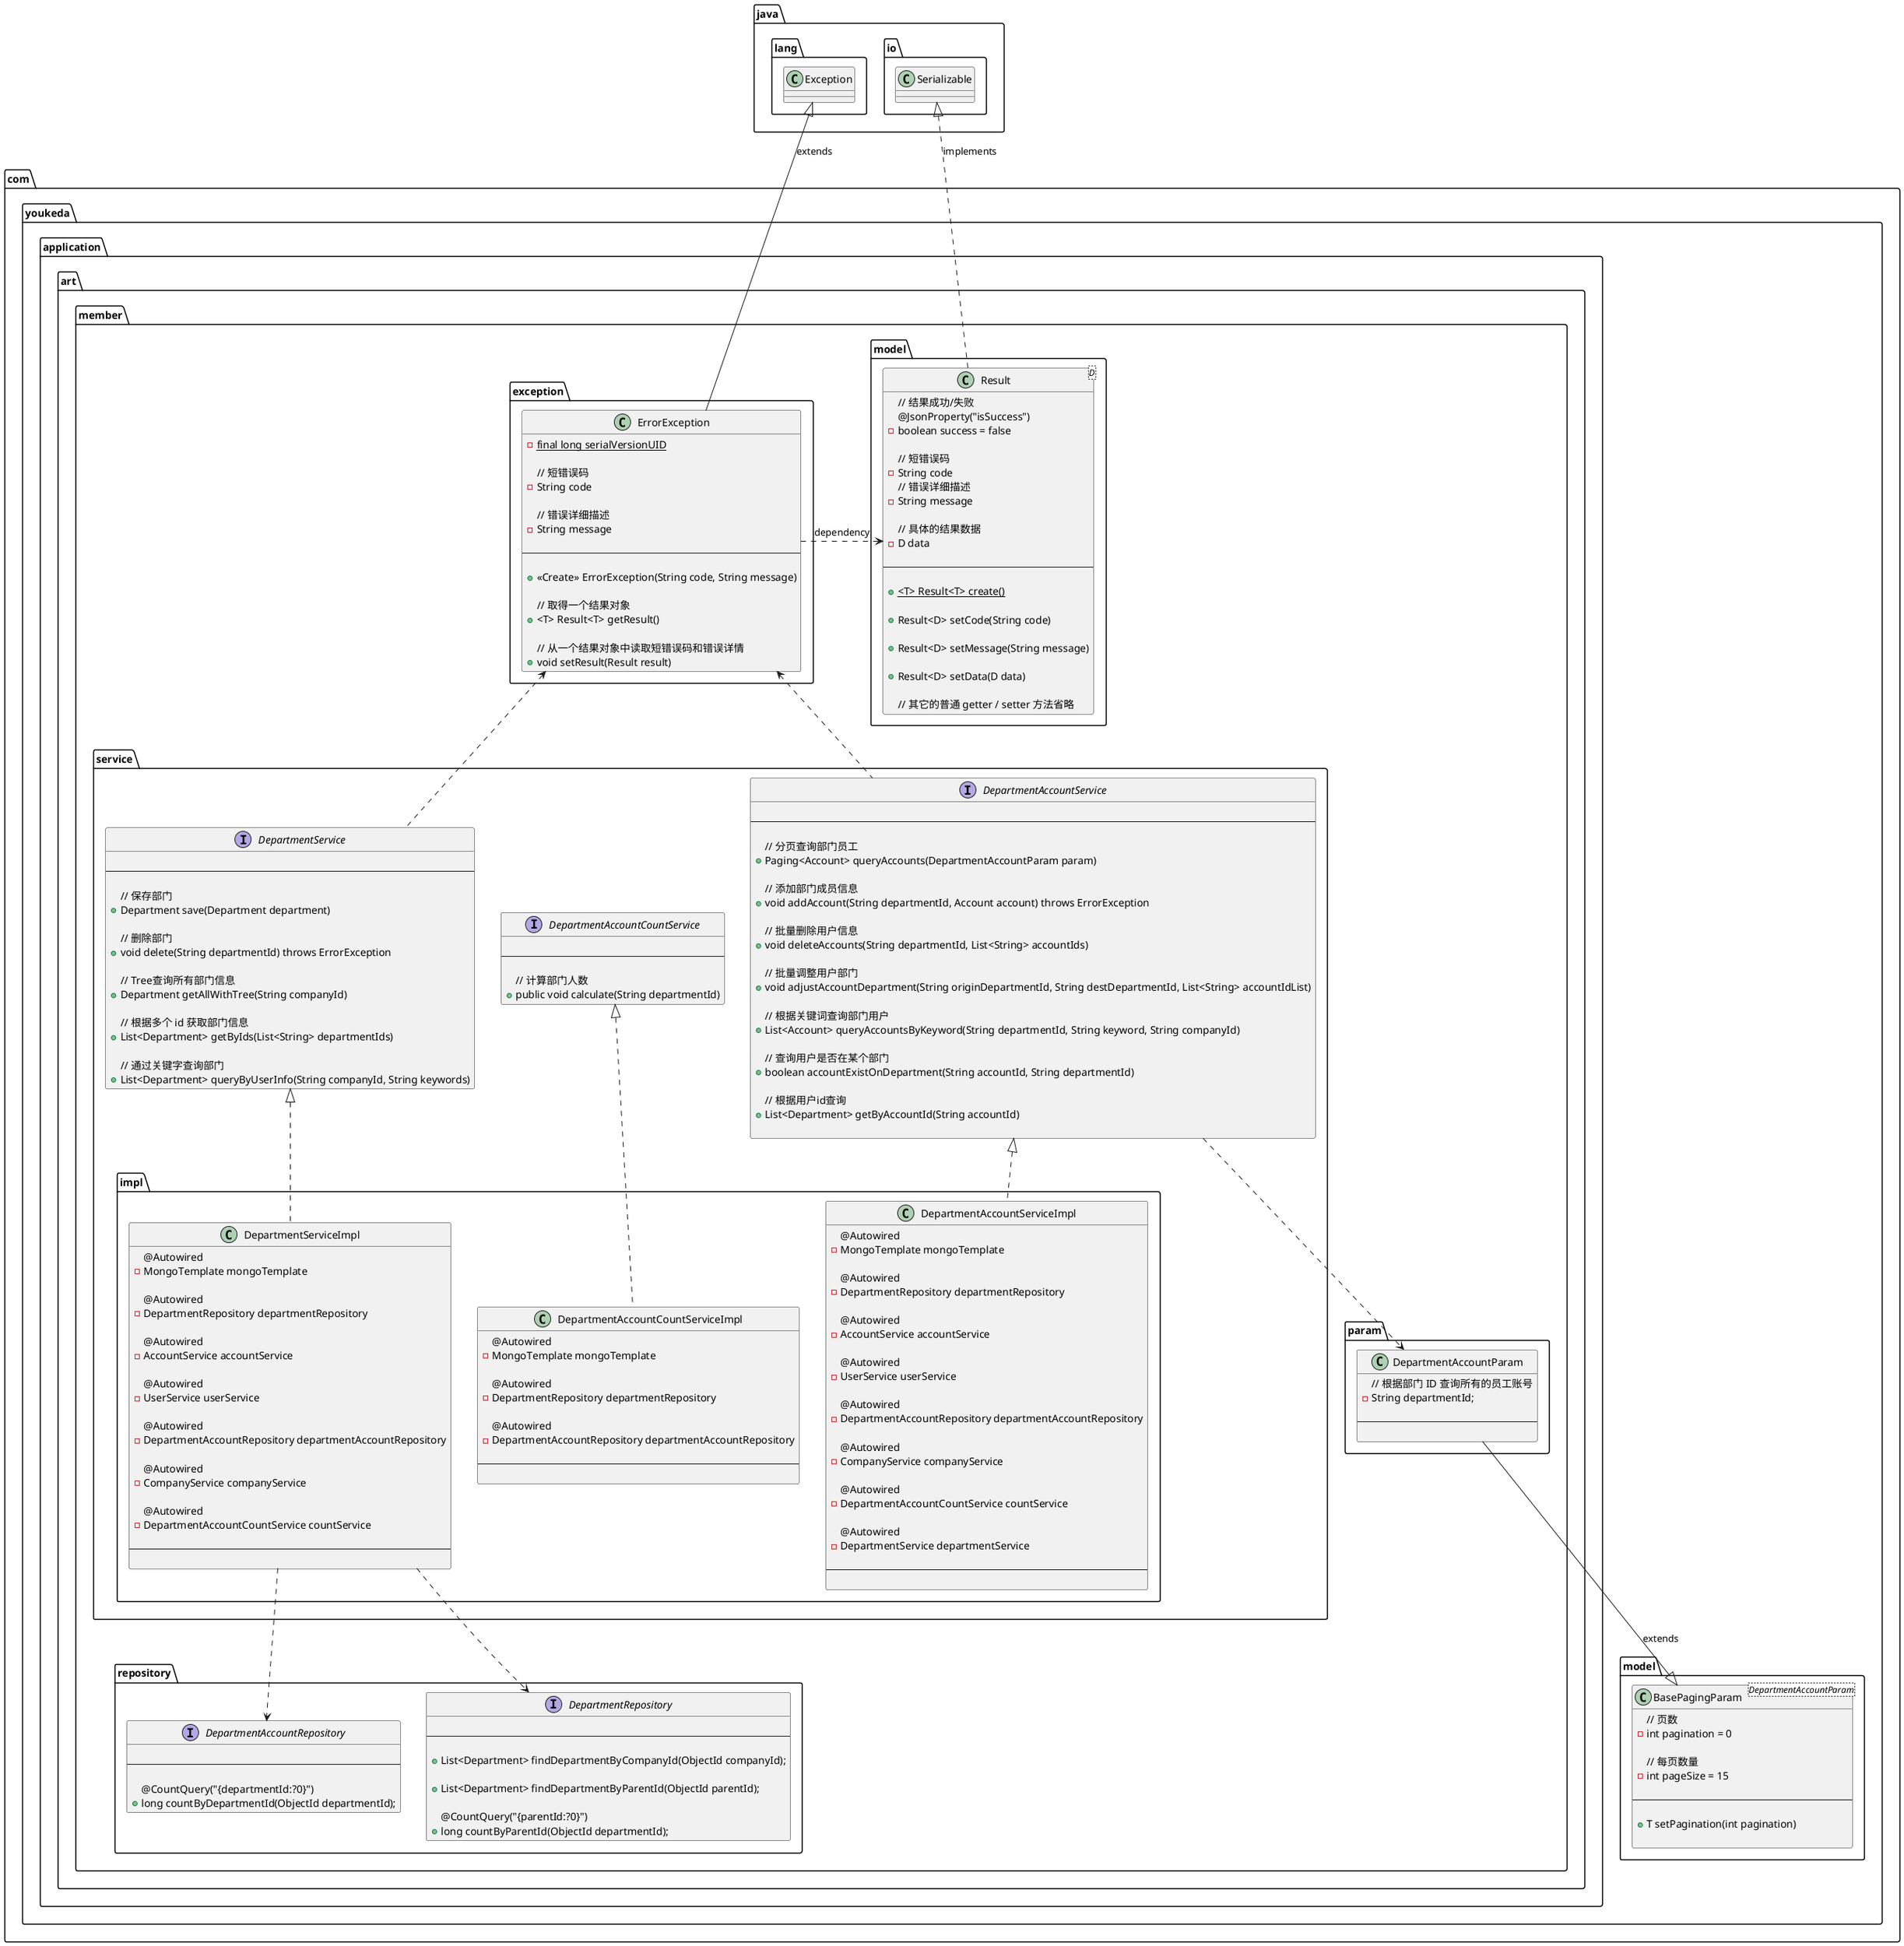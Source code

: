@startuml
interface com.youkeda.application.art.member.service.DepartmentService {

----

// 保存部门
+ Department save(Department department)

// 删除部门
+ void delete(String departmentId) throws ErrorException

// Tree查询所有部门信息
+ Department getAllWithTree(String companyId)

// 根据多个 id 获取部门信息
+ List<Department> getByIds(List<String> departmentIds)

// 通过关键字查询部门
+ List<Department> queryByUserInfo(String companyId, String keywords)
}

interface com.youkeda.application.art.member.service.DepartmentAccountService {

----

// 分页查询部门员工
+ Paging<Account> queryAccounts(DepartmentAccountParam param)

// 添加部门成员信息
+ void addAccount(String departmentId, Account account) throws ErrorException

// 批量删除用户信息
+ void deleteAccounts(String departmentId, List<String> accountIds)

// 批量调整用户部门
+ void adjustAccountDepartment(String originDepartmentId, String destDepartmentId, List<String> accountIdList)

// 根据关键词查询部门用户
+ List<Account> queryAccountsByKeyword(String departmentId, String keyword, String companyId)

// 查询用户是否在某个部门
+ boolean accountExistOnDepartment(String accountId, String departmentId)

// 根据用户id查询
+ List<Department> getByAccountId(String accountId)

}

interface com.youkeda.application.art.member.service.DepartmentAccountCountService {

----

// 计算部门人数
+ public void calculate(String departmentId)
}

class com.youkeda.application.art.member.exception.ErrorException {
- {static} final long serialVersionUID

// 短错误码
- String code

// 错误详细描述
- String message

----

+ <<Create>> ErrorException(String code, String message)

// 取得一个结果对象
+ <T> Result<T> getResult()

// 从一个结果对象中读取短错误码和错误详情
+ void setResult(Result result)
}

class com.youkeda.application.art.member.model.Result<D> {
// 结果成功/失败
@JsonProperty("isSuccess")
- boolean success = false

// 短错误码
- String code
// 错误详细描述
- String message

// 具体的结果数据
- D data

----

+ {static} <T> Result<T> create()

+ Result<D> setCode(String code)

+ Result<D> setMessage(String message)

+ Result<D> setData(D data)

// 其它的普通 getter / setter 方法省略
}

class com.youkeda.application.art.member.service.impl.DepartmentServiceImpl {
@Autowired
- MongoTemplate mongoTemplate

@Autowired
- DepartmentRepository departmentRepository

@Autowired
- AccountService accountService

@Autowired
- UserService userService

@Autowired
- DepartmentAccountRepository departmentAccountRepository

@Autowired
- CompanyService companyService

@Autowired
- DepartmentAccountCountService countService

----

}

class com.youkeda.application.art.member.service.impl.DepartmentAccountServiceImpl {
@Autowired
- MongoTemplate mongoTemplate

@Autowired
- DepartmentRepository departmentRepository

@Autowired
- AccountService accountService

@Autowired
- UserService userService

@Autowired
- DepartmentAccountRepository departmentAccountRepository

@Autowired
- CompanyService companyService

@Autowired
- DepartmentAccountCountService countService

@Autowired
- DepartmentService departmentService

----

}

class com.youkeda.application.art.member.service.impl.DepartmentAccountCountServiceImpl {
@Autowired
- MongoTemplate mongoTemplate

@Autowired
- DepartmentRepository departmentRepository

@Autowired
- DepartmentAccountRepository departmentAccountRepository

----

}

interface com.youkeda.application.art.member.repository.DepartmentRepository {

----

+ List<Department> findDepartmentByCompanyId(ObjectId companyId);

+ List<Department> findDepartmentByParentId(ObjectId parentId);

@CountQuery("{parentId:?0}")
+ long countByParentId(ObjectId departmentId);
}

interface com.youkeda.application.art.member.repository.DepartmentAccountRepository {

----

@CountQuery("{departmentId:?0}")
+ long countByDepartmentId(ObjectId departmentId);
}

class com.youkeda.application.art.member.param.DepartmentAccountParam {
// 根据部门 ID 查询所有的员工账号
- String departmentId;

----

}

class com.youkeda.model.BasePagingParam <DepartmentAccountParam> {
// 页数
- int pagination = 0

// 每页数量
- int pageSize = 15

----

+ T setPagination(int pagination)

}

com.youkeda.application.art.member.service.DepartmentService .up.> com.youkeda.application.art.member.exception.ErrorException
com.youkeda.application.art.member.service.DepartmentAccountService .up.> com.youkeda.application.art.member.exception.ErrorException

com.youkeda.application.art.member.exception.ErrorException -up-|> java.lang.Exception : extends
com.youkeda.application.art.member.exception.ErrorException .left.> com.youkeda.application.art.member.model.Result : dependency

com.youkeda.application.art.member.model.Result .up.|> java.io.Serializable : implements

com.youkeda.application.art.member.service.impl.DepartmentServiceImpl .up.|> com.youkeda.application.art.member.service.DepartmentService
com.youkeda.application.art.member.service.impl.DepartmentAccountServiceImpl .up.|> com.youkeda.application.art.member.service.DepartmentAccountService
com.youkeda.application.art.member.service.impl.DepartmentAccountCountServiceImpl .up.|> com.youkeda.application.art.member.service.DepartmentAccountCountService

com.youkeda.application.art.member.param.DepartmentAccountParam --|> com.youkeda.model.BasePagingParam : extends
com.youkeda.application.art.member.service.DepartmentAccountService ..> com.youkeda.application.art.member.param.DepartmentAccountParam

com.youkeda.application.art.member.service.impl.DepartmentServiceImpl ..> com.youkeda.application.art.member.repository.DepartmentRepository
com.youkeda.application.art.member.service.impl.DepartmentServiceImpl ..> com.youkeda.application.art.member.repository.DepartmentAccountRepository

@enduml